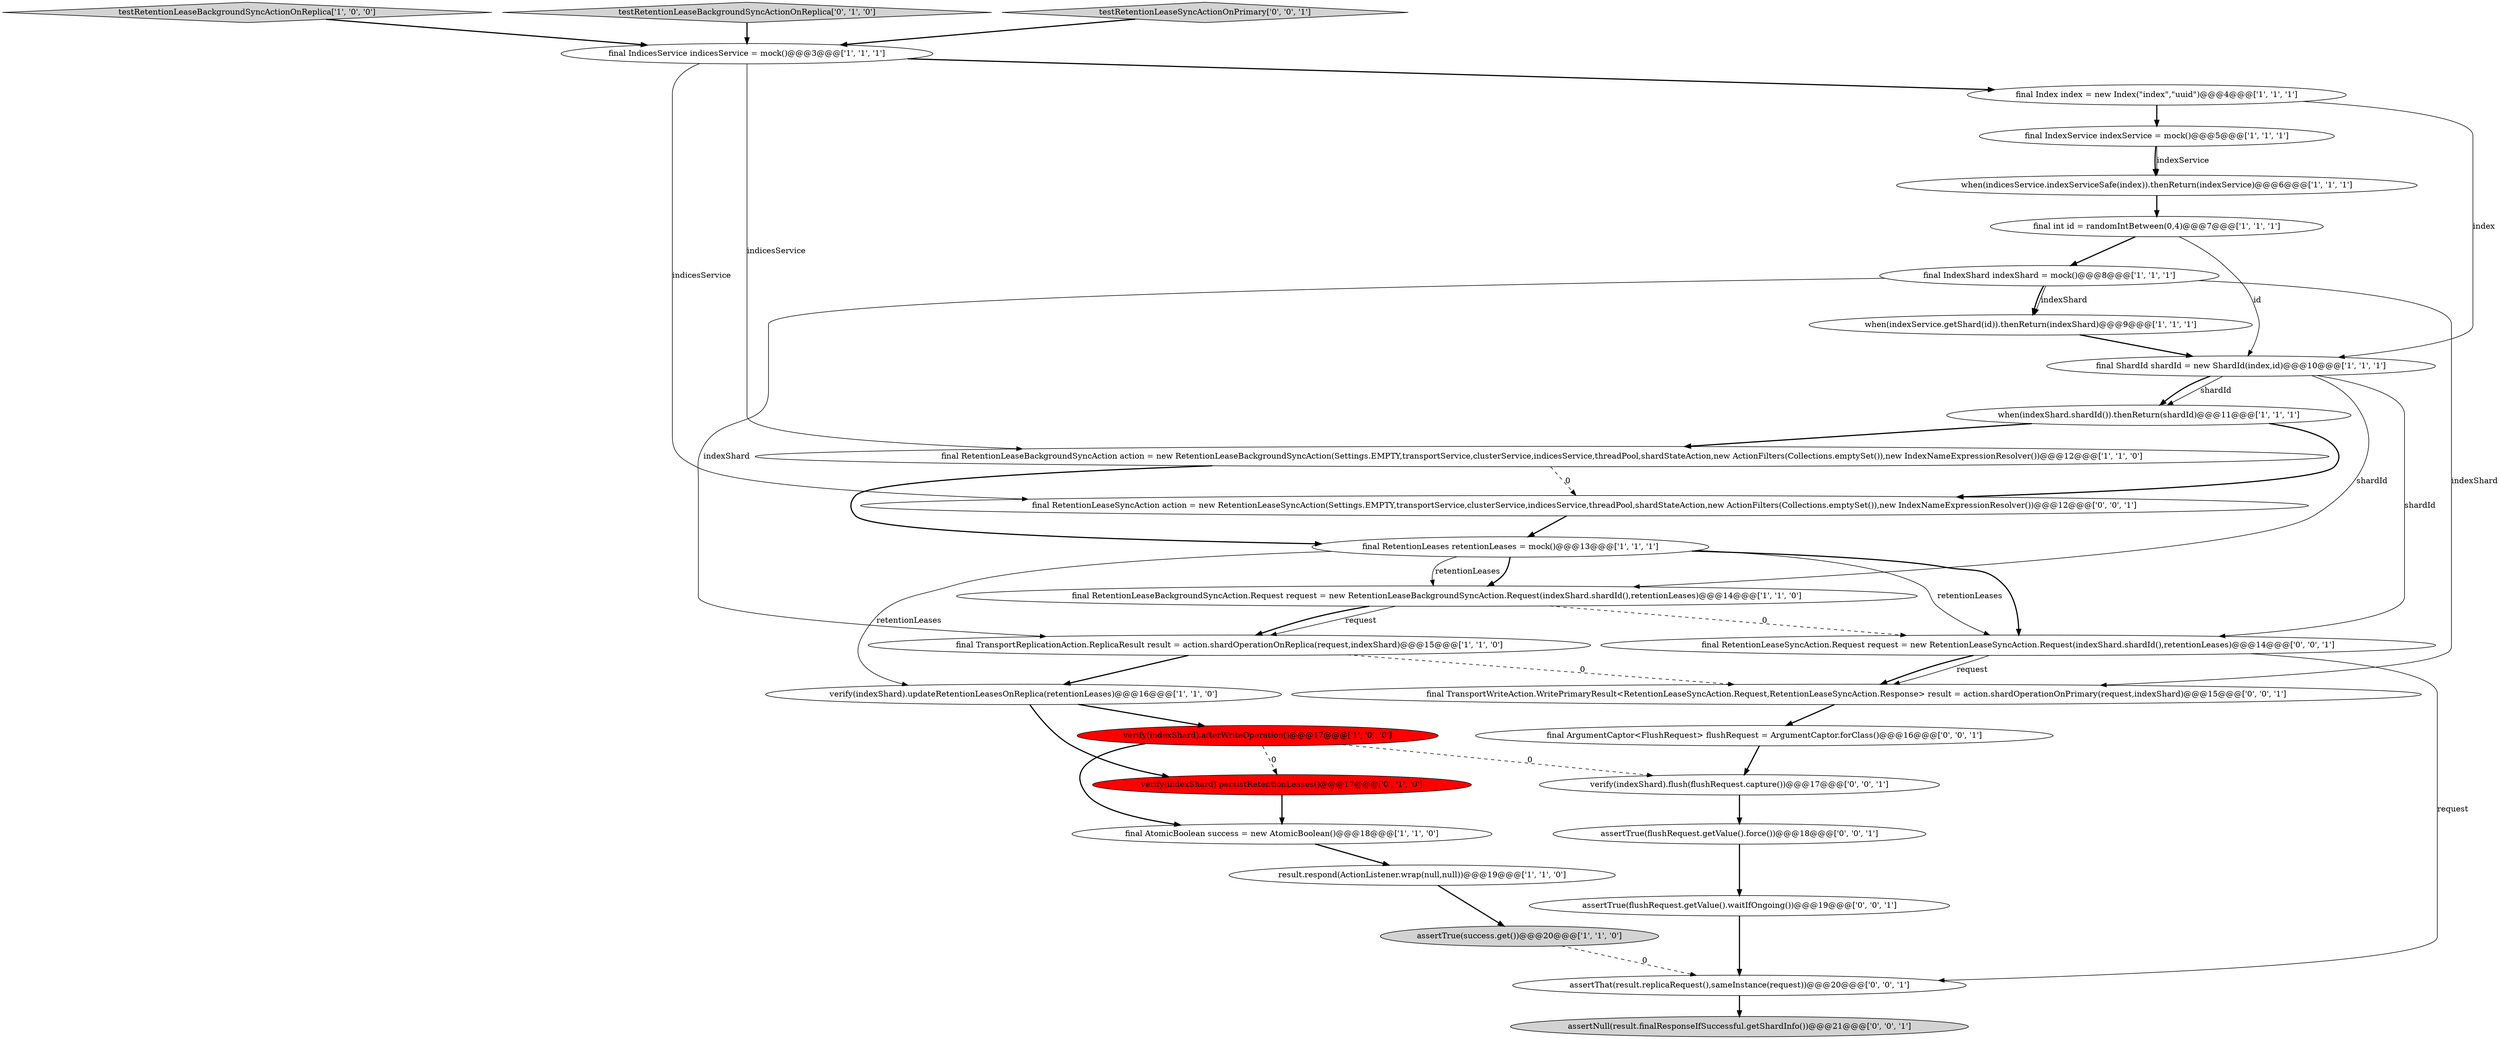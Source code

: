 digraph {
17 [style = filled, label = "final IndicesService indicesService = mock()@@@3@@@['1', '1', '1']", fillcolor = white, shape = ellipse image = "AAA0AAABBB1BBB"];
2 [style = filled, label = "testRetentionLeaseBackgroundSyncActionOnReplica['1', '0', '0']", fillcolor = lightgray, shape = diamond image = "AAA0AAABBB1BBB"];
19 [style = filled, label = "testRetentionLeaseBackgroundSyncActionOnReplica['0', '1', '0']", fillcolor = lightgray, shape = diamond image = "AAA0AAABBB2BBB"];
20 [style = filled, label = "verify(indexShard).persistRetentionLeases()@@@17@@@['0', '1', '0']", fillcolor = red, shape = ellipse image = "AAA1AAABBB2BBB"];
27 [style = filled, label = "assertTrue(flushRequest.getValue().force())@@@18@@@['0', '0', '1']", fillcolor = white, shape = ellipse image = "AAA0AAABBB3BBB"];
8 [style = filled, label = "final TransportReplicationAction.ReplicaResult result = action.shardOperationOnReplica(request,indexShard)@@@15@@@['1', '1', '0']", fillcolor = white, shape = ellipse image = "AAA0AAABBB1BBB"];
25 [style = filled, label = "final ArgumentCaptor<FlushRequest> flushRequest = ArgumentCaptor.forClass()@@@16@@@['0', '0', '1']", fillcolor = white, shape = ellipse image = "AAA0AAABBB3BBB"];
0 [style = filled, label = "verify(indexShard).afterWriteOperation()@@@17@@@['1', '0', '0']", fillcolor = red, shape = ellipse image = "AAA1AAABBB1BBB"];
26 [style = filled, label = "final RetentionLeaseSyncAction action = new RetentionLeaseSyncAction(Settings.EMPTY,transportService,clusterService,indicesService,threadPool,shardStateAction,new ActionFilters(Collections.emptySet()),new IndexNameExpressionResolver())@@@12@@@['0', '0', '1']", fillcolor = white, shape = ellipse image = "AAA0AAABBB3BBB"];
4 [style = filled, label = "final Index index = new Index(\"index\",\"uuid\")@@@4@@@['1', '1', '1']", fillcolor = white, shape = ellipse image = "AAA0AAABBB1BBB"];
14 [style = filled, label = "final ShardId shardId = new ShardId(index,id)@@@10@@@['1', '1', '1']", fillcolor = white, shape = ellipse image = "AAA0AAABBB1BBB"];
23 [style = filled, label = "final TransportWriteAction.WritePrimaryResult<RetentionLeaseSyncAction.Request,RetentionLeaseSyncAction.Response> result = action.shardOperationOnPrimary(request,indexShard)@@@15@@@['0', '0', '1']", fillcolor = white, shape = ellipse image = "AAA0AAABBB3BBB"];
6 [style = filled, label = "result.respond(ActionListener.wrap(null,null))@@@19@@@['1', '1', '0']", fillcolor = white, shape = ellipse image = "AAA0AAABBB1BBB"];
24 [style = filled, label = "testRetentionLeaseSyncActionOnPrimary['0', '0', '1']", fillcolor = lightgray, shape = diamond image = "AAA0AAABBB3BBB"];
10 [style = filled, label = "final RetentionLeaseBackgroundSyncAction.Request request = new RetentionLeaseBackgroundSyncAction.Request(indexShard.shardId(),retentionLeases)@@@14@@@['1', '1', '0']", fillcolor = white, shape = ellipse image = "AAA0AAABBB1BBB"];
29 [style = filled, label = "verify(indexShard).flush(flushRequest.capture())@@@17@@@['0', '0', '1']", fillcolor = white, shape = ellipse image = "AAA0AAABBB3BBB"];
9 [style = filled, label = "final IndexShard indexShard = mock()@@@8@@@['1', '1', '1']", fillcolor = white, shape = ellipse image = "AAA0AAABBB1BBB"];
22 [style = filled, label = "assertThat(result.replicaRequest(),sameInstance(request))@@@20@@@['0', '0', '1']", fillcolor = white, shape = ellipse image = "AAA0AAABBB3BBB"];
15 [style = filled, label = "when(indexShard.shardId()).thenReturn(shardId)@@@11@@@['1', '1', '1']", fillcolor = white, shape = ellipse image = "AAA0AAABBB1BBB"];
18 [style = filled, label = "final RetentionLeaseBackgroundSyncAction action = new RetentionLeaseBackgroundSyncAction(Settings.EMPTY,transportService,clusterService,indicesService,threadPool,shardStateAction,new ActionFilters(Collections.emptySet()),new IndexNameExpressionResolver())@@@12@@@['1', '1', '0']", fillcolor = white, shape = ellipse image = "AAA0AAABBB1BBB"];
5 [style = filled, label = "final AtomicBoolean success = new AtomicBoolean()@@@18@@@['1', '1', '0']", fillcolor = white, shape = ellipse image = "AAA0AAABBB1BBB"];
28 [style = filled, label = "assertNull(result.finalResponseIfSuccessful.getShardInfo())@@@21@@@['0', '0', '1']", fillcolor = lightgray, shape = ellipse image = "AAA0AAABBB3BBB"];
30 [style = filled, label = "final RetentionLeaseSyncAction.Request request = new RetentionLeaseSyncAction.Request(indexShard.shardId(),retentionLeases)@@@14@@@['0', '0', '1']", fillcolor = white, shape = ellipse image = "AAA0AAABBB3BBB"];
21 [style = filled, label = "assertTrue(flushRequest.getValue().waitIfOngoing())@@@19@@@['0', '0', '1']", fillcolor = white, shape = ellipse image = "AAA0AAABBB3BBB"];
1 [style = filled, label = "verify(indexShard).updateRetentionLeasesOnReplica(retentionLeases)@@@16@@@['1', '1', '0']", fillcolor = white, shape = ellipse image = "AAA0AAABBB1BBB"];
13 [style = filled, label = "assertTrue(success.get())@@@20@@@['1', '1', '0']", fillcolor = lightgray, shape = ellipse image = "AAA0AAABBB1BBB"];
3 [style = filled, label = "when(indicesService.indexServiceSafe(index)).thenReturn(indexService)@@@6@@@['1', '1', '1']", fillcolor = white, shape = ellipse image = "AAA0AAABBB1BBB"];
11 [style = filled, label = "when(indexService.getShard(id)).thenReturn(indexShard)@@@9@@@['1', '1', '1']", fillcolor = white, shape = ellipse image = "AAA0AAABBB1BBB"];
16 [style = filled, label = "final IndexService indexService = mock()@@@5@@@['1', '1', '1']", fillcolor = white, shape = ellipse image = "AAA0AAABBB1BBB"];
7 [style = filled, label = "final RetentionLeases retentionLeases = mock()@@@13@@@['1', '1', '1']", fillcolor = white, shape = ellipse image = "AAA0AAABBB1BBB"];
12 [style = filled, label = "final int id = randomIntBetween(0,4)@@@7@@@['1', '1', '1']", fillcolor = white, shape = ellipse image = "AAA0AAABBB1BBB"];
2->17 [style = bold, label=""];
9->8 [style = solid, label="indexShard"];
16->3 [style = bold, label=""];
7->1 [style = solid, label="retentionLeases"];
23->25 [style = bold, label=""];
9->11 [style = bold, label=""];
26->7 [style = bold, label=""];
30->22 [style = solid, label="request"];
7->30 [style = bold, label=""];
11->14 [style = bold, label=""];
7->10 [style = bold, label=""];
8->23 [style = dashed, label="0"];
30->23 [style = bold, label=""];
30->23 [style = solid, label="request"];
1->20 [style = bold, label=""];
9->11 [style = solid, label="indexShard"];
22->28 [style = bold, label=""];
1->0 [style = bold, label=""];
19->17 [style = bold, label=""];
3->12 [style = bold, label=""];
25->29 [style = bold, label=""];
16->3 [style = solid, label="indexService"];
12->14 [style = solid, label="id"];
12->9 [style = bold, label=""];
0->20 [style = dashed, label="0"];
10->8 [style = solid, label="request"];
15->18 [style = bold, label=""];
9->23 [style = solid, label="indexShard"];
7->10 [style = solid, label="retentionLeases"];
20->5 [style = bold, label=""];
15->26 [style = bold, label=""];
8->1 [style = bold, label=""];
29->27 [style = bold, label=""];
10->30 [style = dashed, label="0"];
14->30 [style = solid, label="shardId"];
5->6 [style = bold, label=""];
10->8 [style = bold, label=""];
21->22 [style = bold, label=""];
6->13 [style = bold, label=""];
14->15 [style = solid, label="shardId"];
24->17 [style = bold, label=""];
7->30 [style = solid, label="retentionLeases"];
0->29 [style = dashed, label="0"];
17->26 [style = solid, label="indicesService"];
14->15 [style = bold, label=""];
17->18 [style = solid, label="indicesService"];
18->7 [style = bold, label=""];
27->21 [style = bold, label=""];
13->22 [style = dashed, label="0"];
4->14 [style = solid, label="index"];
17->4 [style = bold, label=""];
4->16 [style = bold, label=""];
14->10 [style = solid, label="shardId"];
0->5 [style = bold, label=""];
18->26 [style = dashed, label="0"];
}
